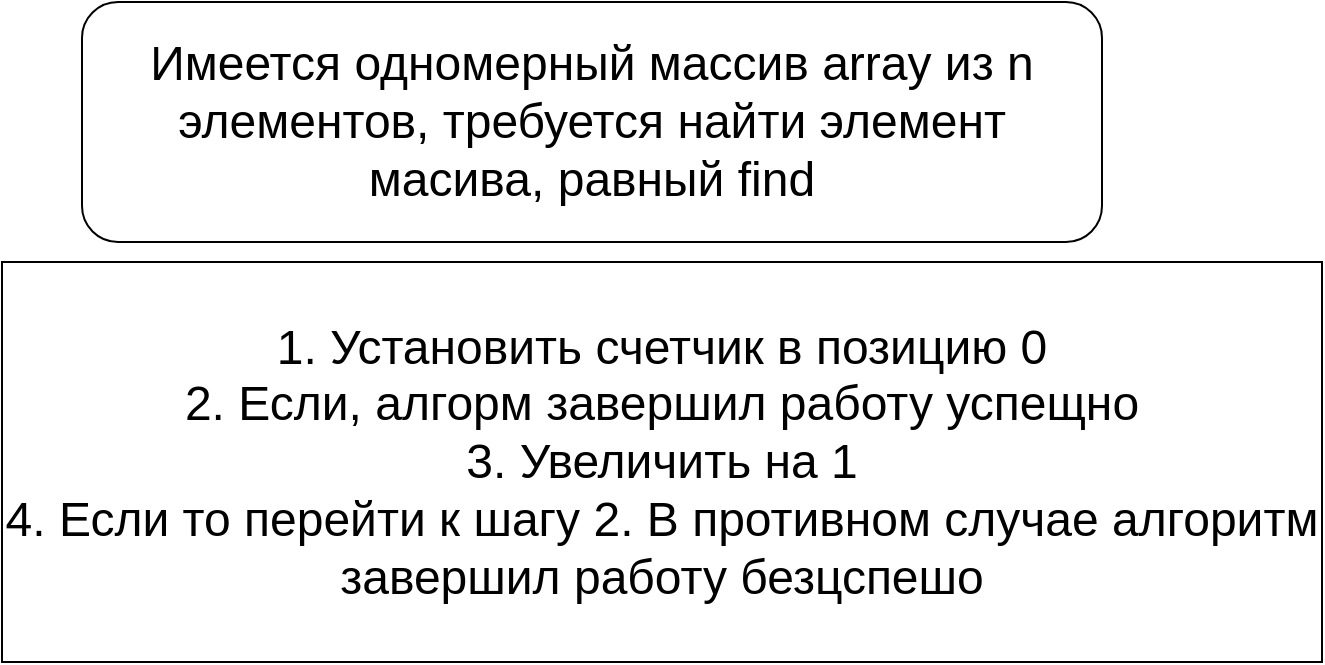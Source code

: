 <mxfile>
    <diagram id="e9U7AVRLT4sZpBjPCyeS" name="Страница 1">
        <mxGraphModel dx="830" dy="1555" grid="1" gridSize="10" guides="1" tooltips="1" connect="1" arrows="1" fold="1" page="1" pageScale="1" pageWidth="827" pageHeight="1169" math="0" shadow="0">
            <root>
                <mxCell id="0"/>
                <mxCell id="1" parent="0"/>
                <mxCell id="2" value="&lt;font style=&quot;font-size: 24px&quot;&gt;Имеется одномерный массив array из n элементов, требуется найти элемент масива, равный find&lt;/font&gt;" style="rounded=1;whiteSpace=wrap;html=1;" vertex="1" parent="1">
                    <mxGeometry x="70" y="-10" width="510" height="120" as="geometry"/>
                </mxCell>
                <mxCell id="3" value="1. Установить счетчик в позицию 0&lt;br&gt;2. Если, алгорм завершил работу успещно&lt;br&gt;3. Увеличить на 1&lt;br&gt;4. Если то перейти к шагу 2. В противном случае алгоритм завершил работу безцспешо" style="rounded=0;whiteSpace=wrap;html=1;fontSize=24;" vertex="1" parent="1">
                    <mxGeometry x="30" y="120" width="660" height="200" as="geometry"/>
                </mxCell>
            </root>
        </mxGraphModel>
    </diagram>
</mxfile>
